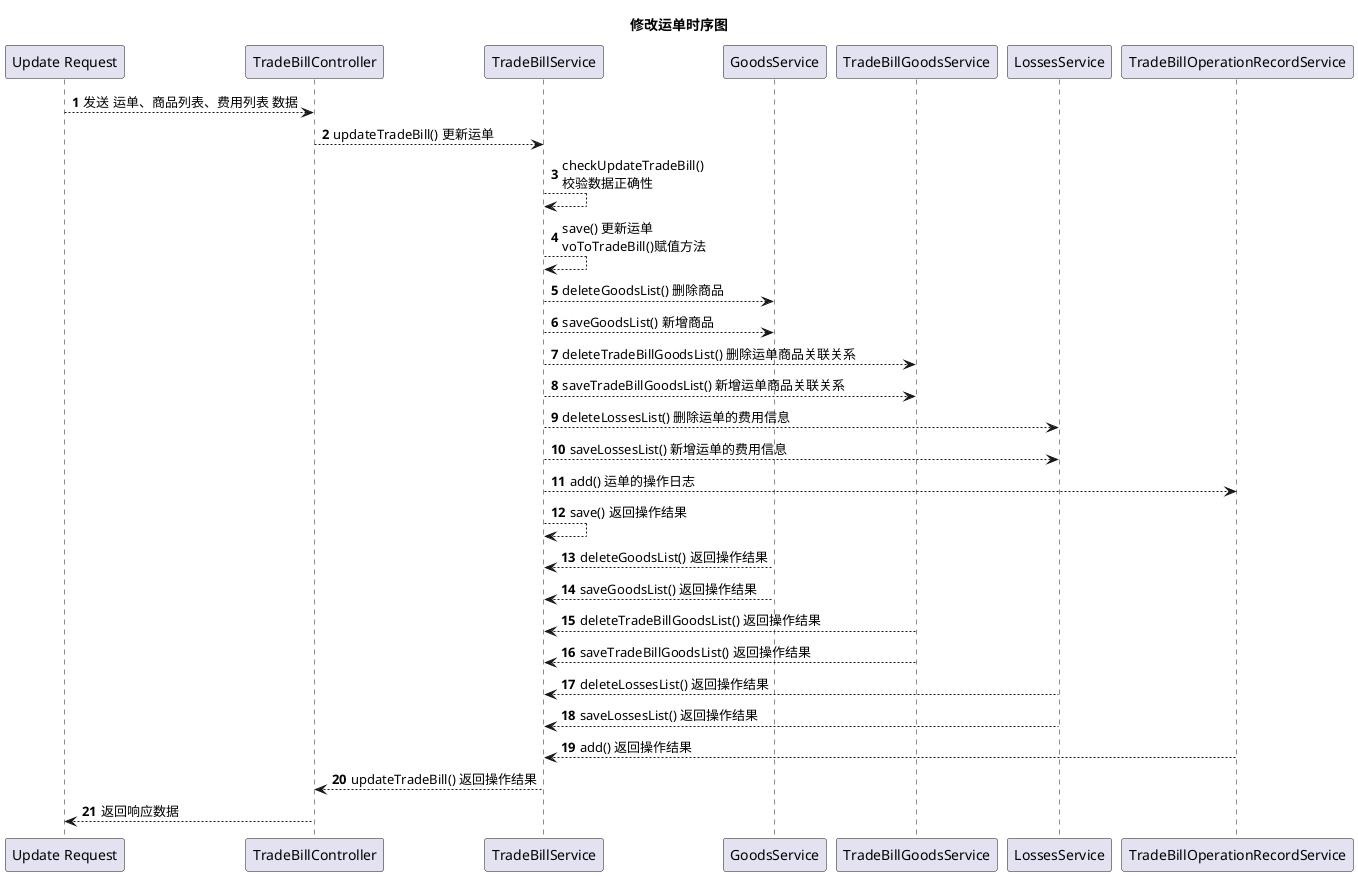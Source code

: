 @startuml
title 修改运单时序图
autonumber

"Update Request" --> "TradeBillController" : 发送 运单、商品列表、费用列表 数据
"TradeBillController" --> "TradeBillService" : updateTradeBill() 更新运单
"TradeBillService" --> "TradeBillService" : checkUpdateTradeBill() \n校验数据正确性
"TradeBillService" --> "TradeBillService" : save() 更新运单\nvoToTradeBill()赋值方法
"TradeBillService" --> "GoodsService" : deleteGoodsList() 删除商品
"TradeBillService" --> "GoodsService" : saveGoodsList() 新增商品
"TradeBillService" --> "TradeBillGoodsService" : deleteTradeBillGoodsList() 删除运单商品关联关系
"TradeBillService" --> "TradeBillGoodsService" : saveTradeBillGoodsList() 新增运单商品关联关系
"TradeBillService" --> "LossesService" : deleteLossesList() 删除运单的费用信息
"TradeBillService" --> "LossesService" : saveLossesList() 新增运单的费用信息
"TradeBillService" --> "TradeBillOperationRecordService" : add() 运单的操作日志

"TradeBillService" --> "TradeBillService" : save() 返回操作结果
"GoodsService" --> "TradeBillService" : deleteGoodsList() 返回操作结果
"GoodsService" --> "TradeBillService" : saveGoodsList() 返回操作结果
"TradeBillGoodsService" --> "TradeBillService" : deleteTradeBillGoodsList() 返回操作结果
"TradeBillGoodsService" --> "TradeBillService" : saveTradeBillGoodsList() 返回操作结果
"LossesService" --> "TradeBillService" : deleteLossesList() 返回操作结果
"LossesService" --> "TradeBillService" : saveLossesList() 返回操作结果
"TradeBillOperationRecordService" --> "TradeBillService" : add() 返回操作结果
"TradeBillService" --> "TradeBillController" : updateTradeBill() 返回操作结果
"TradeBillController" --> "Update Request" : 返回响应数据

@enduml
